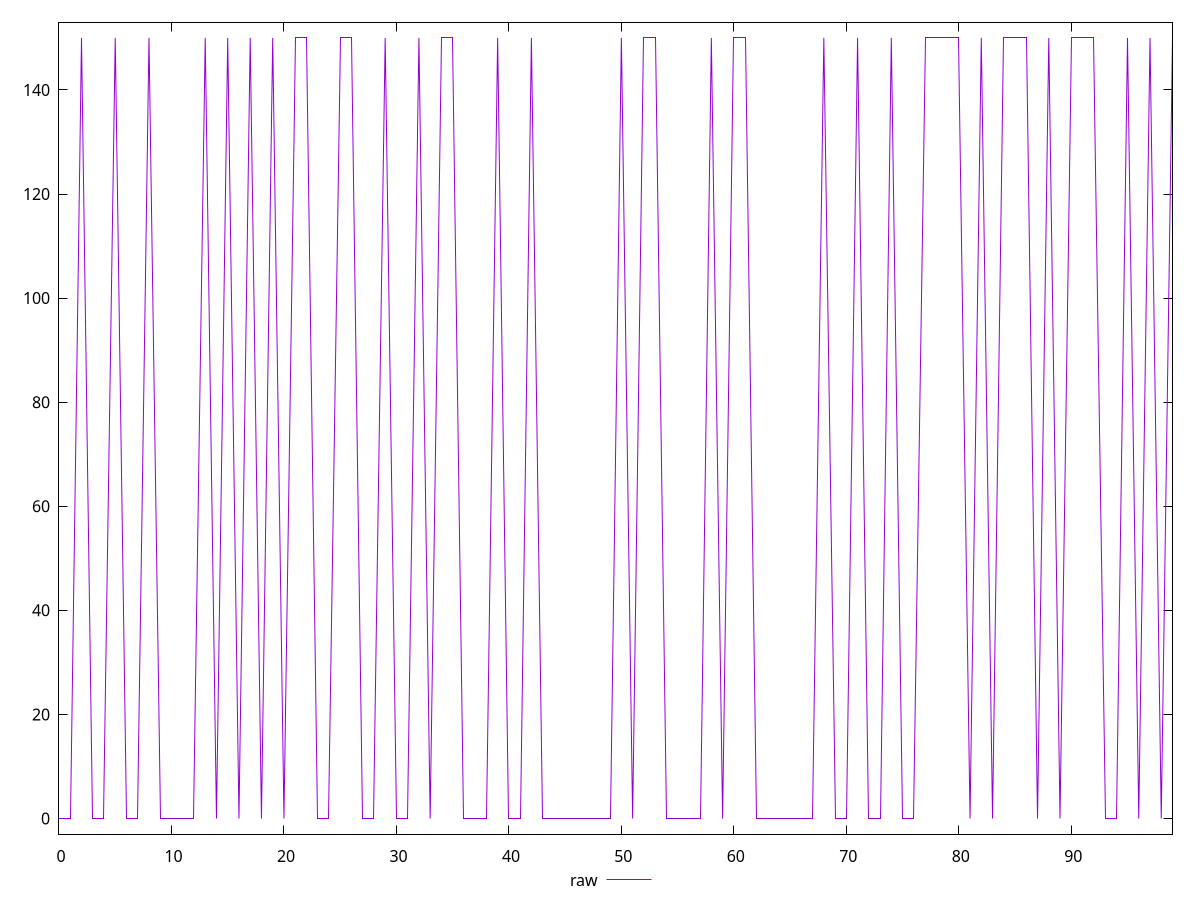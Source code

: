 reset

$raw <<EOF
0 0
1 0
2 150
3 0
4 0
5 150
6 0
7 0
8 150
9 0
10 0
11 0
12 0
13 150
14 0
15 150
16 0
17 150
18 0
19 150
20 0
21 150
22 150
23 0
24 0
25 150
26 150
27 0
28 0
29 150
30 0
31 0
32 150
33 0
34 150
35 150
36 0
37 0
38 0
39 150
40 0
41 0
42 150
43 0
44 0
45 0
46 0
47 0
48 0
49 0
50 150
51 0
52 150
53 150
54 0
55 0
56 0
57 0
58 150
59 0
60 150
61 150
62 0
63 0
64 0
65 0
66 0
67 0
68 150
69 0
70 0
71 150
72 0
73 0
74 150
75 0
76 0
77 150
78 150
79 150
80 150
81 0
82 150
83 0
84 150
85 150
86 150
87 0
88 150
89 0
90 150
91 150
92 150
93 0
94 0
95 150
96 0
97 150
98 0
99 150
EOF

set key outside below
set xrange [0:99]
set yrange [-3:153]
set trange [-3:153]
set terminal svg size 640, 500 enhanced background rgb 'white'
set output "reports/report_00032_2021-02-25T10-28-15.087Z/legacy-javascript/samples/astro/raw/values.svg"

plot $raw title "raw" with line

reset
